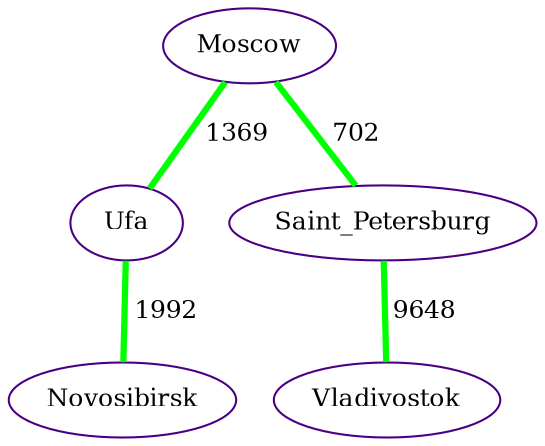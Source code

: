 graph G
{
edge[color="gray",fontcolor="black",fontsize=12, len=6, penwidth=3.0];
node[color="indigo",fontsize=12];

Moscow -- Ufa [label=" 1369 " color=green];
Ufa -- Novosibirsk [label=" 1992 " color=green];
Moscow -- Saint_Petersburg [label=" 702 " color=green];
Saint_Petersburg -- Vladivostok [label=" 9648 " color=green];
}
